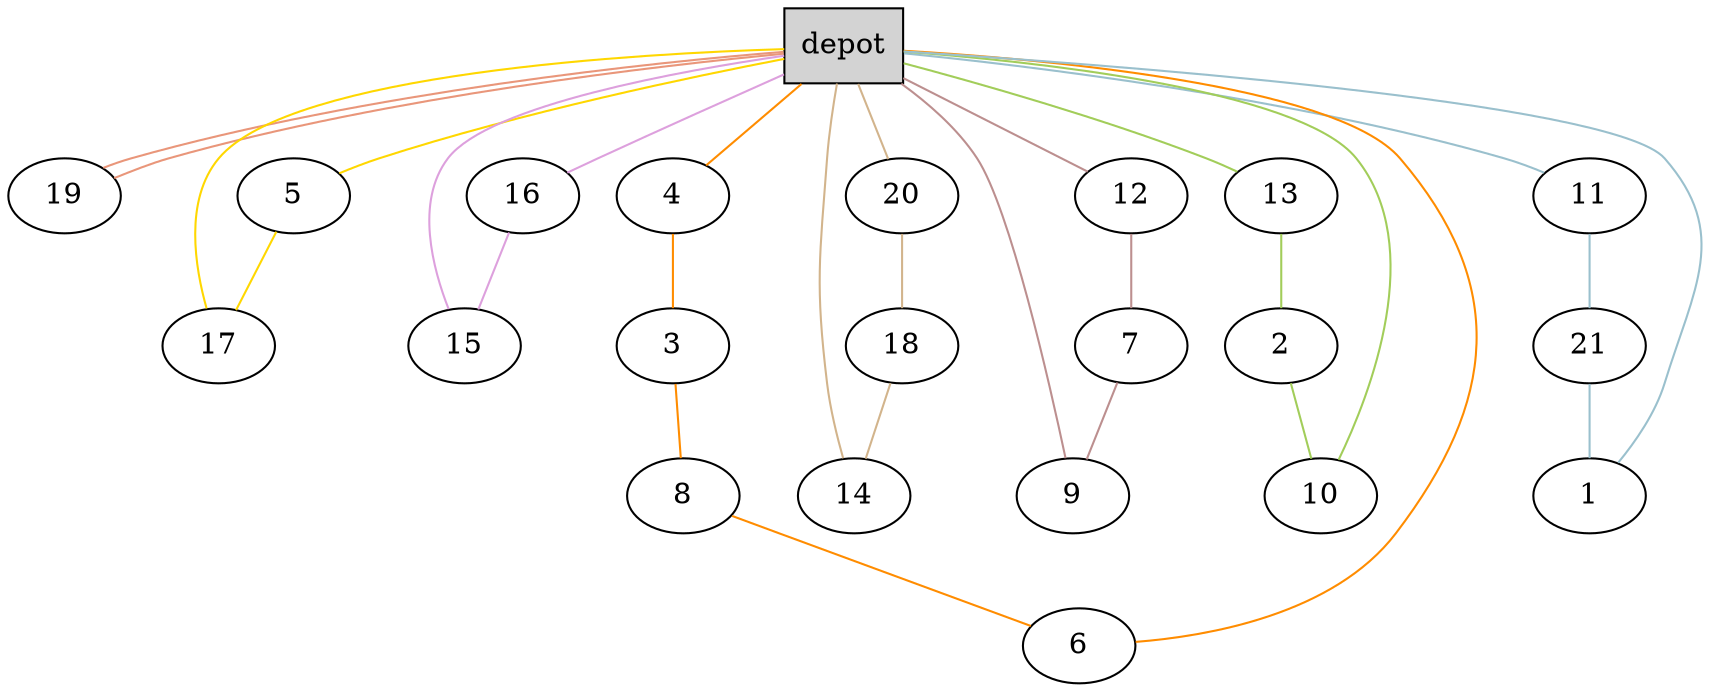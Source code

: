 graph G {
  0[shape = box, label = "depot", style = filled ];
  19[shape = ellipse];
  "0"--"19"[color = darksalmon];
  "19"--"0"[color = darksalmon];
  5[shape = ellipse];
  "0"--"5"[color = gold];
  17[shape = ellipse];
  "5"--"17"[color = gold];
  "17"--"0"[color = gold];
  16[shape = ellipse];
  "0"--"16"[color = plum];
  15[shape = ellipse];
  "16"--"15"[color = plum];
  "15"--"0"[color = plum];
  20[shape = ellipse];
  "0"--"20"[color = tan];
  18[shape = ellipse];
  "20"--"18"[color = tan];
  14[shape = ellipse];
  "18"--"14"[color = tan];
  "14"--"0"[color = tan];
  4[shape = ellipse];
  "0"--"4"[color = darkorange];
  3[shape = ellipse];
  "4"--"3"[color = darkorange];
  8[shape = ellipse];
  "3"--"8"[color = darkorange];
  6[shape = ellipse];
  "8"--"6"[color = darkorange];
  "6"--"0"[color = darkorange];
  12[shape = ellipse];
  "0"--"12"[color = rosybrown];
  7[shape = ellipse];
  "12"--"7"[color = rosybrown];
  9[shape = ellipse];
  "7"--"9"[color = rosybrown];
  "9"--"0"[color = rosybrown];
  13[shape = ellipse];
  "0"--"13"[color = darkolivegreen3];
  2[shape = ellipse];
  "13"--"2"[color = darkolivegreen3];
  10[shape = ellipse];
  "2"--"10"[color = darkolivegreen3];
  "10"--"0"[color = darkolivegreen3];
  11[shape = ellipse];
  "0"--"11"[color = lightblue3];
  21[shape = ellipse];
  "11"--"21"[color = lightblue3];
  1[shape = ellipse];
  "21"--"1"[color = lightblue3];
  "1"--"0"[color = lightblue3];
}
